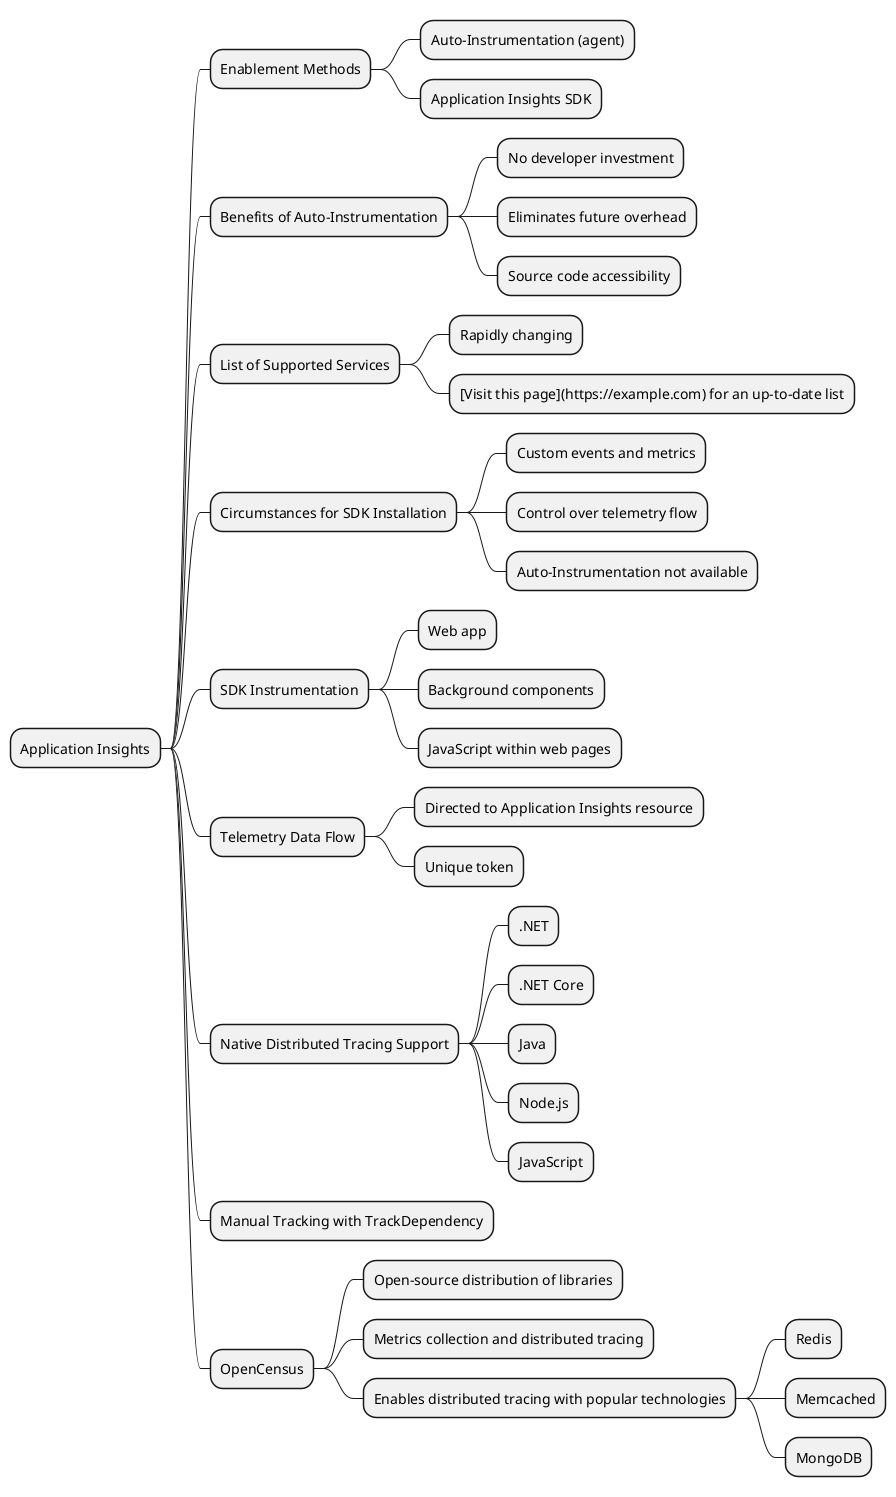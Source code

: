 @startmindmap
* Application Insights
** Enablement Methods
*** Auto-Instrumentation (agent)
*** Application Insights SDK
** Benefits of Auto-Instrumentation
*** No developer investment
*** Eliminates future overhead
*** Source code accessibility
** List of Supported Services
*** Rapidly changing
*** [Visit this page](https://example.com) for an up-to-date list
** Circumstances for SDK Installation
*** Custom events and metrics
*** Control over telemetry flow
*** Auto-Instrumentation not available
** SDK Instrumentation
*** Web app
*** Background components
*** JavaScript within web pages
** Telemetry Data Flow
*** Directed to Application Insights resource
*** Unique token
** Native Distributed Tracing Support
*** .NET
*** .NET Core
*** Java
*** Node.js
*** JavaScript
** Manual Tracking with TrackDependency
** OpenCensus
*** Open-source distribution of libraries
*** Metrics collection and distributed tracing
*** Enables distributed tracing with popular technologies
**** Redis
**** Memcached
**** MongoDB
@endmindmap
